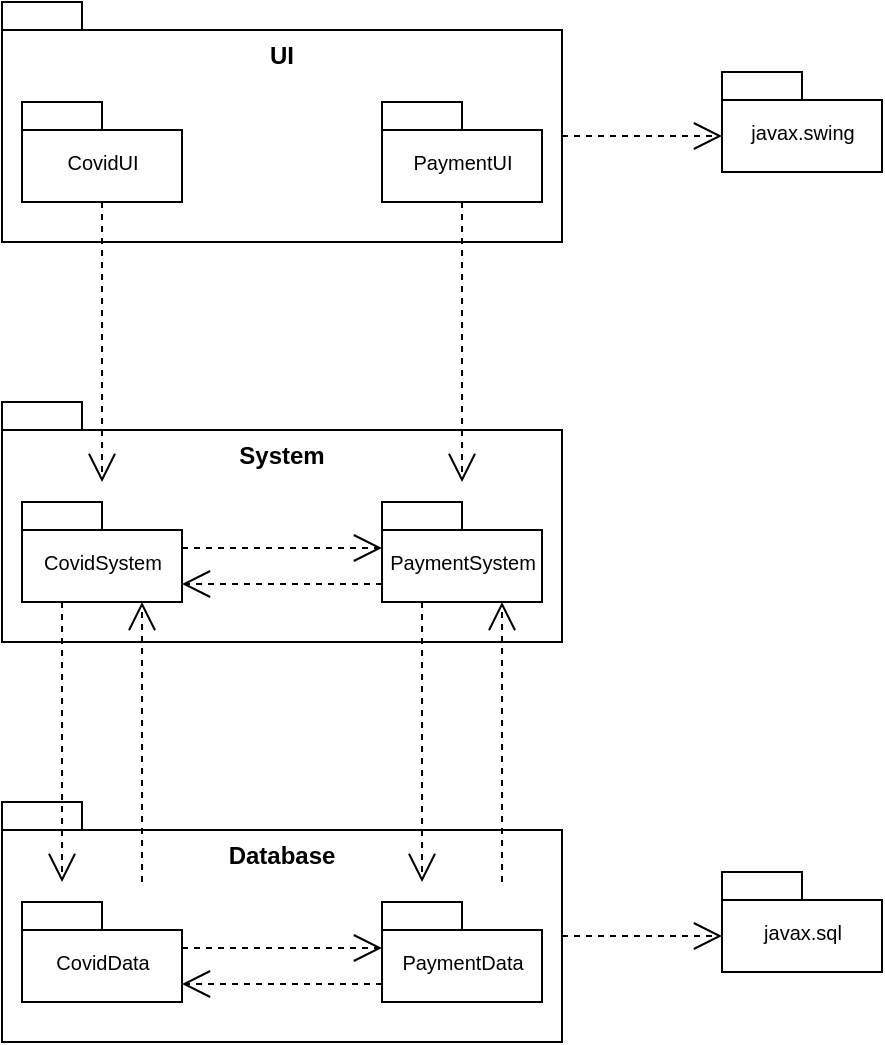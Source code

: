 <mxfile version="13.4.5" type="device"><diagram name="Page-1" id="b5b7bab2-c9e2-2cf4-8b2a-24fd1a2a6d21"><mxGraphModel dx="852" dy="494" grid="1" gridSize="10" guides="1" tooltips="1" connect="1" arrows="1" fold="1" page="1" pageScale="1" pageWidth="827" pageHeight="1169" background="none" math="0" shadow="0"><root><mxCell id="0"/><mxCell id="1" parent="0"/><mxCell id="yLFZLDwnOR1B_orc7ZVI-1" value="" style="shape=folder;fontStyle=1;spacingTop=10;tabWidth=40;tabHeight=14;tabPosition=left;html=1;" parent="1" vertex="1"><mxGeometry x="200" y="40" width="280" height="120" as="geometry"/></mxCell><mxCell id="yLFZLDwnOR1B_orc7ZVI-2" value="&lt;span style=&quot;font-weight: normal&quot;&gt;&lt;font style=&quot;font-size: 10px&quot;&gt;CovidUI&lt;/font&gt;&lt;/span&gt;" style="shape=folder;fontStyle=1;spacingTop=10;tabWidth=40;tabHeight=14;tabPosition=left;html=1;" parent="1" vertex="1"><mxGeometry x="210" y="90" width="80" height="50" as="geometry"/></mxCell><mxCell id="yLFZLDwnOR1B_orc7ZVI-5" value="UI" style="text;align=center;fontStyle=1;verticalAlign=middle;spacingLeft=3;spacingRight=3;rotatable=0;points=[[0,0.5],[1,0.5]];portConstraint=eastwest;fontSize=12;" parent="1" vertex="1"><mxGeometry x="200" y="60" width="280" height="12" as="geometry"/></mxCell><mxCell id="yLFZLDwnOR1B_orc7ZVI-6" value="&lt;span style=&quot;font-weight: normal&quot;&gt;&lt;font style=&quot;font-size: 10px&quot;&gt;PaymentUI&lt;/font&gt;&lt;/span&gt;" style="shape=folder;fontStyle=1;spacingTop=10;tabWidth=40;tabHeight=14;tabPosition=left;html=1;fontSize=9;" parent="1" vertex="1"><mxGeometry x="390" y="90" width="80" height="50" as="geometry"/></mxCell><mxCell id="yLFZLDwnOR1B_orc7ZVI-7" value="" style="shape=folder;fontStyle=1;spacingTop=10;tabWidth=40;tabHeight=14;tabPosition=left;html=1;" parent="1" vertex="1"><mxGeometry x="200" y="240" width="280" height="120" as="geometry"/></mxCell><mxCell id="yLFZLDwnOR1B_orc7ZVI-8" value="&lt;span style=&quot;font-weight: normal&quot;&gt;&lt;font style=&quot;font-size: 10px&quot;&gt;CovidSystem&lt;/font&gt;&lt;/span&gt;" style="shape=folder;fontStyle=1;spacingTop=10;tabWidth=40;tabHeight=14;tabPosition=left;html=1;" parent="1" vertex="1"><mxGeometry x="210" y="290" width="80" height="50" as="geometry"/></mxCell><mxCell id="yLFZLDwnOR1B_orc7ZVI-9" value="&lt;span style=&quot;font-weight: normal&quot;&gt;&lt;font style=&quot;font-size: 10px&quot;&gt;PaymentSystem&lt;/font&gt;&lt;/span&gt;" style="shape=folder;fontStyle=1;spacingTop=10;tabWidth=40;tabHeight=14;tabPosition=left;html=1;fontSize=9;" parent="1" vertex="1"><mxGeometry x="390" y="290" width="80" height="50" as="geometry"/></mxCell><mxCell id="yLFZLDwnOR1B_orc7ZVI-10" value="System" style="text;align=center;fontStyle=1;verticalAlign=middle;spacingLeft=3;spacingRight=3;rotatable=0;points=[[0,0.5],[1,0.5]];portConstraint=eastwest;fontSize=12;" parent="1" vertex="1"><mxGeometry x="200" y="260" width="280" height="12" as="geometry"/></mxCell><mxCell id="yLFZLDwnOR1B_orc7ZVI-11" value="" style="shape=folder;fontStyle=1;spacingTop=10;tabWidth=40;tabHeight=14;tabPosition=left;html=1;" parent="1" vertex="1"><mxGeometry x="200" y="440" width="280" height="120" as="geometry"/></mxCell><mxCell id="yLFZLDwnOR1B_orc7ZVI-12" value="Database" style="text;align=center;fontStyle=1;verticalAlign=middle;spacingLeft=3;spacingRight=3;rotatable=0;points=[[0,0.5],[1,0.5]];portConstraint=eastwest;fontSize=12;" parent="1" vertex="1"><mxGeometry x="200" y="460" width="280" height="12" as="geometry"/></mxCell><mxCell id="yLFZLDwnOR1B_orc7ZVI-13" value="&lt;span style=&quot;font-weight: normal&quot;&gt;&lt;font style=&quot;font-size: 10px&quot;&gt;CovidData&lt;/font&gt;&lt;/span&gt;" style="shape=folder;fontStyle=1;spacingTop=10;tabWidth=40;tabHeight=14;tabPosition=left;html=1;" parent="1" vertex="1"><mxGeometry x="210" y="490" width="80" height="50" as="geometry"/></mxCell><mxCell id="yLFZLDwnOR1B_orc7ZVI-14" value="&lt;span style=&quot;font-weight: normal&quot;&gt;&lt;font style=&quot;font-size: 10px&quot;&gt;PaymentData&lt;/font&gt;&lt;/span&gt;" style="shape=folder;fontStyle=1;spacingTop=10;tabWidth=40;tabHeight=14;tabPosition=left;html=1;fontSize=9;" parent="1" vertex="1"><mxGeometry x="390" y="490" width="80" height="50" as="geometry"/></mxCell><mxCell id="yLFZLDwnOR1B_orc7ZVI-16" value="&lt;span style=&quot;font-weight: normal&quot;&gt;&lt;font style=&quot;font-size: 10px&quot;&gt;javax.swing&lt;/font&gt;&lt;/span&gt;" style="shape=folder;fontStyle=1;spacingTop=10;tabWidth=40;tabHeight=14;tabPosition=left;html=1;fontSize=9;" parent="1" vertex="1"><mxGeometry x="560" y="75" width="80" height="50" as="geometry"/></mxCell><mxCell id="yLFZLDwnOR1B_orc7ZVI-17" value="&lt;span style=&quot;font-weight: normal&quot;&gt;&lt;font style=&quot;font-size: 10px&quot;&gt;javax.sql&lt;/font&gt;&lt;/span&gt;" style="shape=folder;fontStyle=1;spacingTop=10;tabWidth=40;tabHeight=14;tabPosition=left;html=1;fontSize=9;" parent="1" vertex="1"><mxGeometry x="560" y="475" width="80" height="50" as="geometry"/></mxCell><mxCell id="yLFZLDwnOR1B_orc7ZVI-18" value="" style="endArrow=open;endSize=12;dashed=1;html=1;rounded=0;fontSize=10;fontColor=default;exitX=0;exitY=0;exitDx=280;exitDy=67;exitPerimeter=0;labelBackgroundColor=default;entryX=0;entryY=0;entryDx=0;entryDy=32;entryPerimeter=0;" parent="1" source="yLFZLDwnOR1B_orc7ZVI-1" target="yLFZLDwnOR1B_orc7ZVI-16" edge="1"><mxGeometry y="-13" width="160" relative="1" as="geometry"><mxPoint x="260" y="90" as="sourcePoint"/><mxPoint x="420" y="90" as="targetPoint"/><mxPoint as="offset"/></mxGeometry></mxCell><mxCell id="yLFZLDwnOR1B_orc7ZVI-20" value="" style="endArrow=open;endSize=12;dashed=1;html=1;rounded=0;fontSize=10;fontColor=default;exitX=0.5;exitY=1;exitDx=0;exitDy=0;exitPerimeter=0;labelBackgroundColor=default;" parent="1" source="yLFZLDwnOR1B_orc7ZVI-2" edge="1"><mxGeometry y="-13" width="160" relative="1" as="geometry"><mxPoint x="490" y="117" as="sourcePoint"/><mxPoint x="250" y="280" as="targetPoint"/><mxPoint as="offset"/></mxGeometry></mxCell><mxCell id="yLFZLDwnOR1B_orc7ZVI-21" value="" style="endArrow=open;endSize=12;dashed=1;html=1;rounded=0;fontSize=10;fontColor=default;exitX=0.5;exitY=1;exitDx=0;exitDy=0;exitPerimeter=0;labelBackgroundColor=default;" parent="1" source="yLFZLDwnOR1B_orc7ZVI-6" edge="1"><mxGeometry y="-13" width="160" relative="1" as="geometry"><mxPoint x="290.0" y="150" as="sourcePoint"/><mxPoint x="430" y="280" as="targetPoint"/><mxPoint as="offset"/></mxGeometry></mxCell><mxCell id="yLFZLDwnOR1B_orc7ZVI-22" value="" style="endArrow=open;endSize=12;dashed=1;html=1;rounded=0;fontSize=10;fontColor=default;exitX=0;exitY=0;exitDx=80;exitDy=23;exitPerimeter=0;labelBackgroundColor=default;entryX=0;entryY=0;entryDx=0;entryDy=23;entryPerimeter=0;" parent="1" source="yLFZLDwnOR1B_orc7ZVI-8" target="yLFZLDwnOR1B_orc7ZVI-9" edge="1"><mxGeometry y="-13" width="160" relative="1" as="geometry"><mxPoint x="490" y="117" as="sourcePoint"/><mxPoint x="570" y="117" as="targetPoint"/><mxPoint as="offset"/></mxGeometry></mxCell><mxCell id="yLFZLDwnOR1B_orc7ZVI-23" value="" style="endArrow=open;endSize=12;dashed=1;html=1;rounded=0;fontSize=10;fontColor=default;exitX=0;exitY=0;exitDx=0;exitDy=41;exitPerimeter=0;labelBackgroundColor=default;entryX=0;entryY=0;entryDx=80;entryDy=41;entryPerimeter=0;" parent="1" source="yLFZLDwnOR1B_orc7ZVI-9" target="yLFZLDwnOR1B_orc7ZVI-8" edge="1"><mxGeometry y="-13" width="160" relative="1" as="geometry"><mxPoint x="330.0" y="323" as="sourcePoint"/><mxPoint x="370" y="323" as="targetPoint"/><mxPoint as="offset"/></mxGeometry></mxCell><mxCell id="yLFZLDwnOR1B_orc7ZVI-24" value="" style="endArrow=open;endSize=12;dashed=1;html=1;rounded=0;fontSize=10;fontColor=default;labelBackgroundColor=default;entryX=0;entryY=0;entryDx=0;entryDy=32;entryPerimeter=0;exitX=0;exitY=0;exitDx=280;exitDy=67;exitPerimeter=0;" parent="1" source="yLFZLDwnOR1B_orc7ZVI-11" target="yLFZLDwnOR1B_orc7ZVI-17" edge="1"><mxGeometry y="-13" width="160" relative="1" as="geometry"><mxPoint x="520" y="290" as="sourcePoint"/><mxPoint x="570" y="117" as="targetPoint"/><mxPoint as="offset"/></mxGeometry></mxCell><mxCell id="yLFZLDwnOR1B_orc7ZVI-25" value="" style="endArrow=open;endSize=12;dashed=1;html=1;rounded=0;fontSize=10;fontColor=default;exitX=0.25;exitY=1;exitDx=0;exitDy=0;exitPerimeter=0;labelBackgroundColor=default;" parent="1" source="yLFZLDwnOR1B_orc7ZVI-8" edge="1"><mxGeometry y="-13" width="160" relative="1" as="geometry"><mxPoint x="260.0" y="150" as="sourcePoint"/><mxPoint x="230" y="480" as="targetPoint"/><mxPoint as="offset"/></mxGeometry></mxCell><mxCell id="yLFZLDwnOR1B_orc7ZVI-26" value="" style="endArrow=open;endSize=12;dashed=1;html=1;rounded=0;fontSize=10;fontColor=default;labelBackgroundColor=default;entryX=0.75;entryY=1;entryDx=0;entryDy=0;entryPerimeter=0;" parent="1" target="yLFZLDwnOR1B_orc7ZVI-8" edge="1"><mxGeometry y="-13" width="160" relative="1" as="geometry"><mxPoint x="270" y="480" as="sourcePoint"/><mxPoint x="240.0" y="490.0" as="targetPoint"/><mxPoint as="offset"/></mxGeometry></mxCell><mxCell id="yLFZLDwnOR1B_orc7ZVI-27" value="" style="endArrow=open;endSize=12;dashed=1;html=1;rounded=0;fontSize=10;fontColor=default;exitX=0.25;exitY=1;exitDx=0;exitDy=0;exitPerimeter=0;labelBackgroundColor=default;" parent="1" source="yLFZLDwnOR1B_orc7ZVI-9" edge="1"><mxGeometry y="-13" width="160" relative="1" as="geometry"><mxPoint x="240.0" y="350" as="sourcePoint"/><mxPoint x="410" y="480" as="targetPoint"/><mxPoint as="offset"/></mxGeometry></mxCell><mxCell id="yLFZLDwnOR1B_orc7ZVI-28" value="" style="endArrow=open;endSize=12;dashed=1;html=1;rounded=0;fontSize=10;fontColor=default;labelBackgroundColor=default;entryX=0.75;entryY=1;entryDx=0;entryDy=0;entryPerimeter=0;" parent="1" target="yLFZLDwnOR1B_orc7ZVI-9" edge="1"><mxGeometry y="-13" width="160" relative="1" as="geometry"><mxPoint x="450" y="480" as="sourcePoint"/><mxPoint x="280.0" y="350" as="targetPoint"/><mxPoint as="offset"/></mxGeometry></mxCell><mxCell id="yLFZLDwnOR1B_orc7ZVI-29" value="" style="endArrow=open;endSize=12;dashed=1;html=1;rounded=0;fontSize=10;fontColor=default;exitX=0;exitY=0;exitDx=0;exitDy=41;exitPerimeter=0;labelBackgroundColor=default;entryX=0;entryY=0;entryDx=80;entryDy=41;entryPerimeter=0;" parent="1" source="yLFZLDwnOR1B_orc7ZVI-14" target="yLFZLDwnOR1B_orc7ZVI-13" edge="1"><mxGeometry y="-13" width="160" relative="1" as="geometry"><mxPoint x="400" y="341" as="sourcePoint"/><mxPoint x="300.0" y="341" as="targetPoint"/><mxPoint as="offset"/></mxGeometry></mxCell><mxCell id="yLFZLDwnOR1B_orc7ZVI-30" value="" style="endArrow=open;endSize=12;dashed=1;html=1;rounded=0;fontSize=10;fontColor=default;exitX=0;exitY=0;exitDx=80;exitDy=23;exitPerimeter=0;labelBackgroundColor=default;entryX=0;entryY=0;entryDx=0;entryDy=23;entryPerimeter=0;" parent="1" source="yLFZLDwnOR1B_orc7ZVI-13" target="yLFZLDwnOR1B_orc7ZVI-14" edge="1"><mxGeometry y="-13" width="160" relative="1" as="geometry"><mxPoint x="300.0" y="323" as="sourcePoint"/><mxPoint x="400" y="323" as="targetPoint"/><mxPoint as="offset"/></mxGeometry></mxCell></root></mxGraphModel></diagram></mxfile>